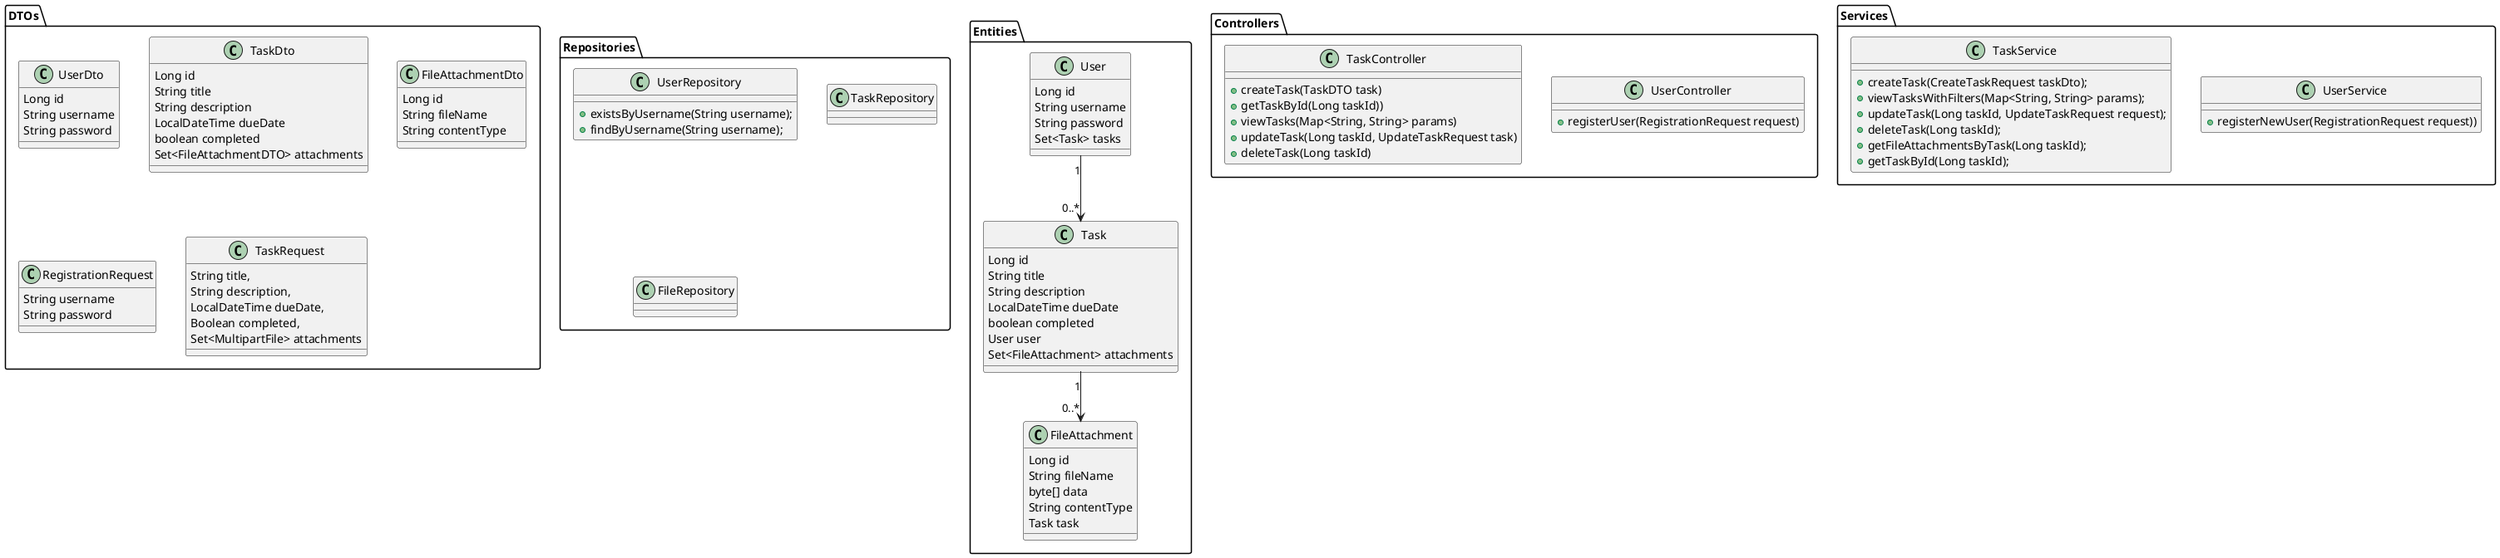 @startuml

package "Entities" {
  class User {
    Long id
    String username
    String password
    Set<Task> tasks
  }

  class Task {
    Long id
    String title
    String description
    LocalDateTime dueDate
    boolean completed
    User user
    Set<FileAttachment> attachments
  }

  class FileAttachment {
    Long id
    String fileName
    byte[] data
    String contentType
    Task task
  }
}

package "DTOs" {
  class UserDto {
    Long id
    String username
    String password
  }

  class TaskDto {
    Long id
    String title
    String description
    LocalDateTime dueDate
    boolean completed
    Set<FileAttachmentDTO> attachments
  }

  class FileAttachmentDto {
    Long id
    String fileName
    String contentType
  }

  class RegistrationRequest{
    String username
    String password
   }

   class TaskRequest{
      String title,
      String description,
      LocalDateTime dueDate,
      Boolean completed,
      Set<MultipartFile> attachments
   }
}

package "Controllers" {
  class UserController {
    + registerUser(RegistrationRequest request)
  }

  class TaskController {
    + createTask(TaskDTO task)
    + getTaskById(Long taskId))
    + viewTasks(Map<String, String> params)
    + updateTask(Long taskId, UpdateTaskRequest task)
    + deleteTask(Long taskId)
  }
}

package "Services" {
  class UserService {
    + registerNewUser(RegistrationRequest request))
  }

  class TaskService {
  + createTask(CreateTaskRequest taskDto);
  + viewTasksWithFilters(Map<String, String> params);
  + updateTask(Long taskId, UpdateTaskRequest request);
  + deleteTask(Long taskId);
  + getFileAttachmentsByTask(Long taskId);
  + getTaskById(Long taskId);
  }

}

package "Repositories" {
  class UserRepository {
  + existsByUsername(String username);
  + findByUsername(String username);
  }

  class TaskRepository {
  }

  class FileRepository {
  }
}

User "1" --> "0..*" Task
Task "1" --> "0..*" FileAttachment

@enduml
